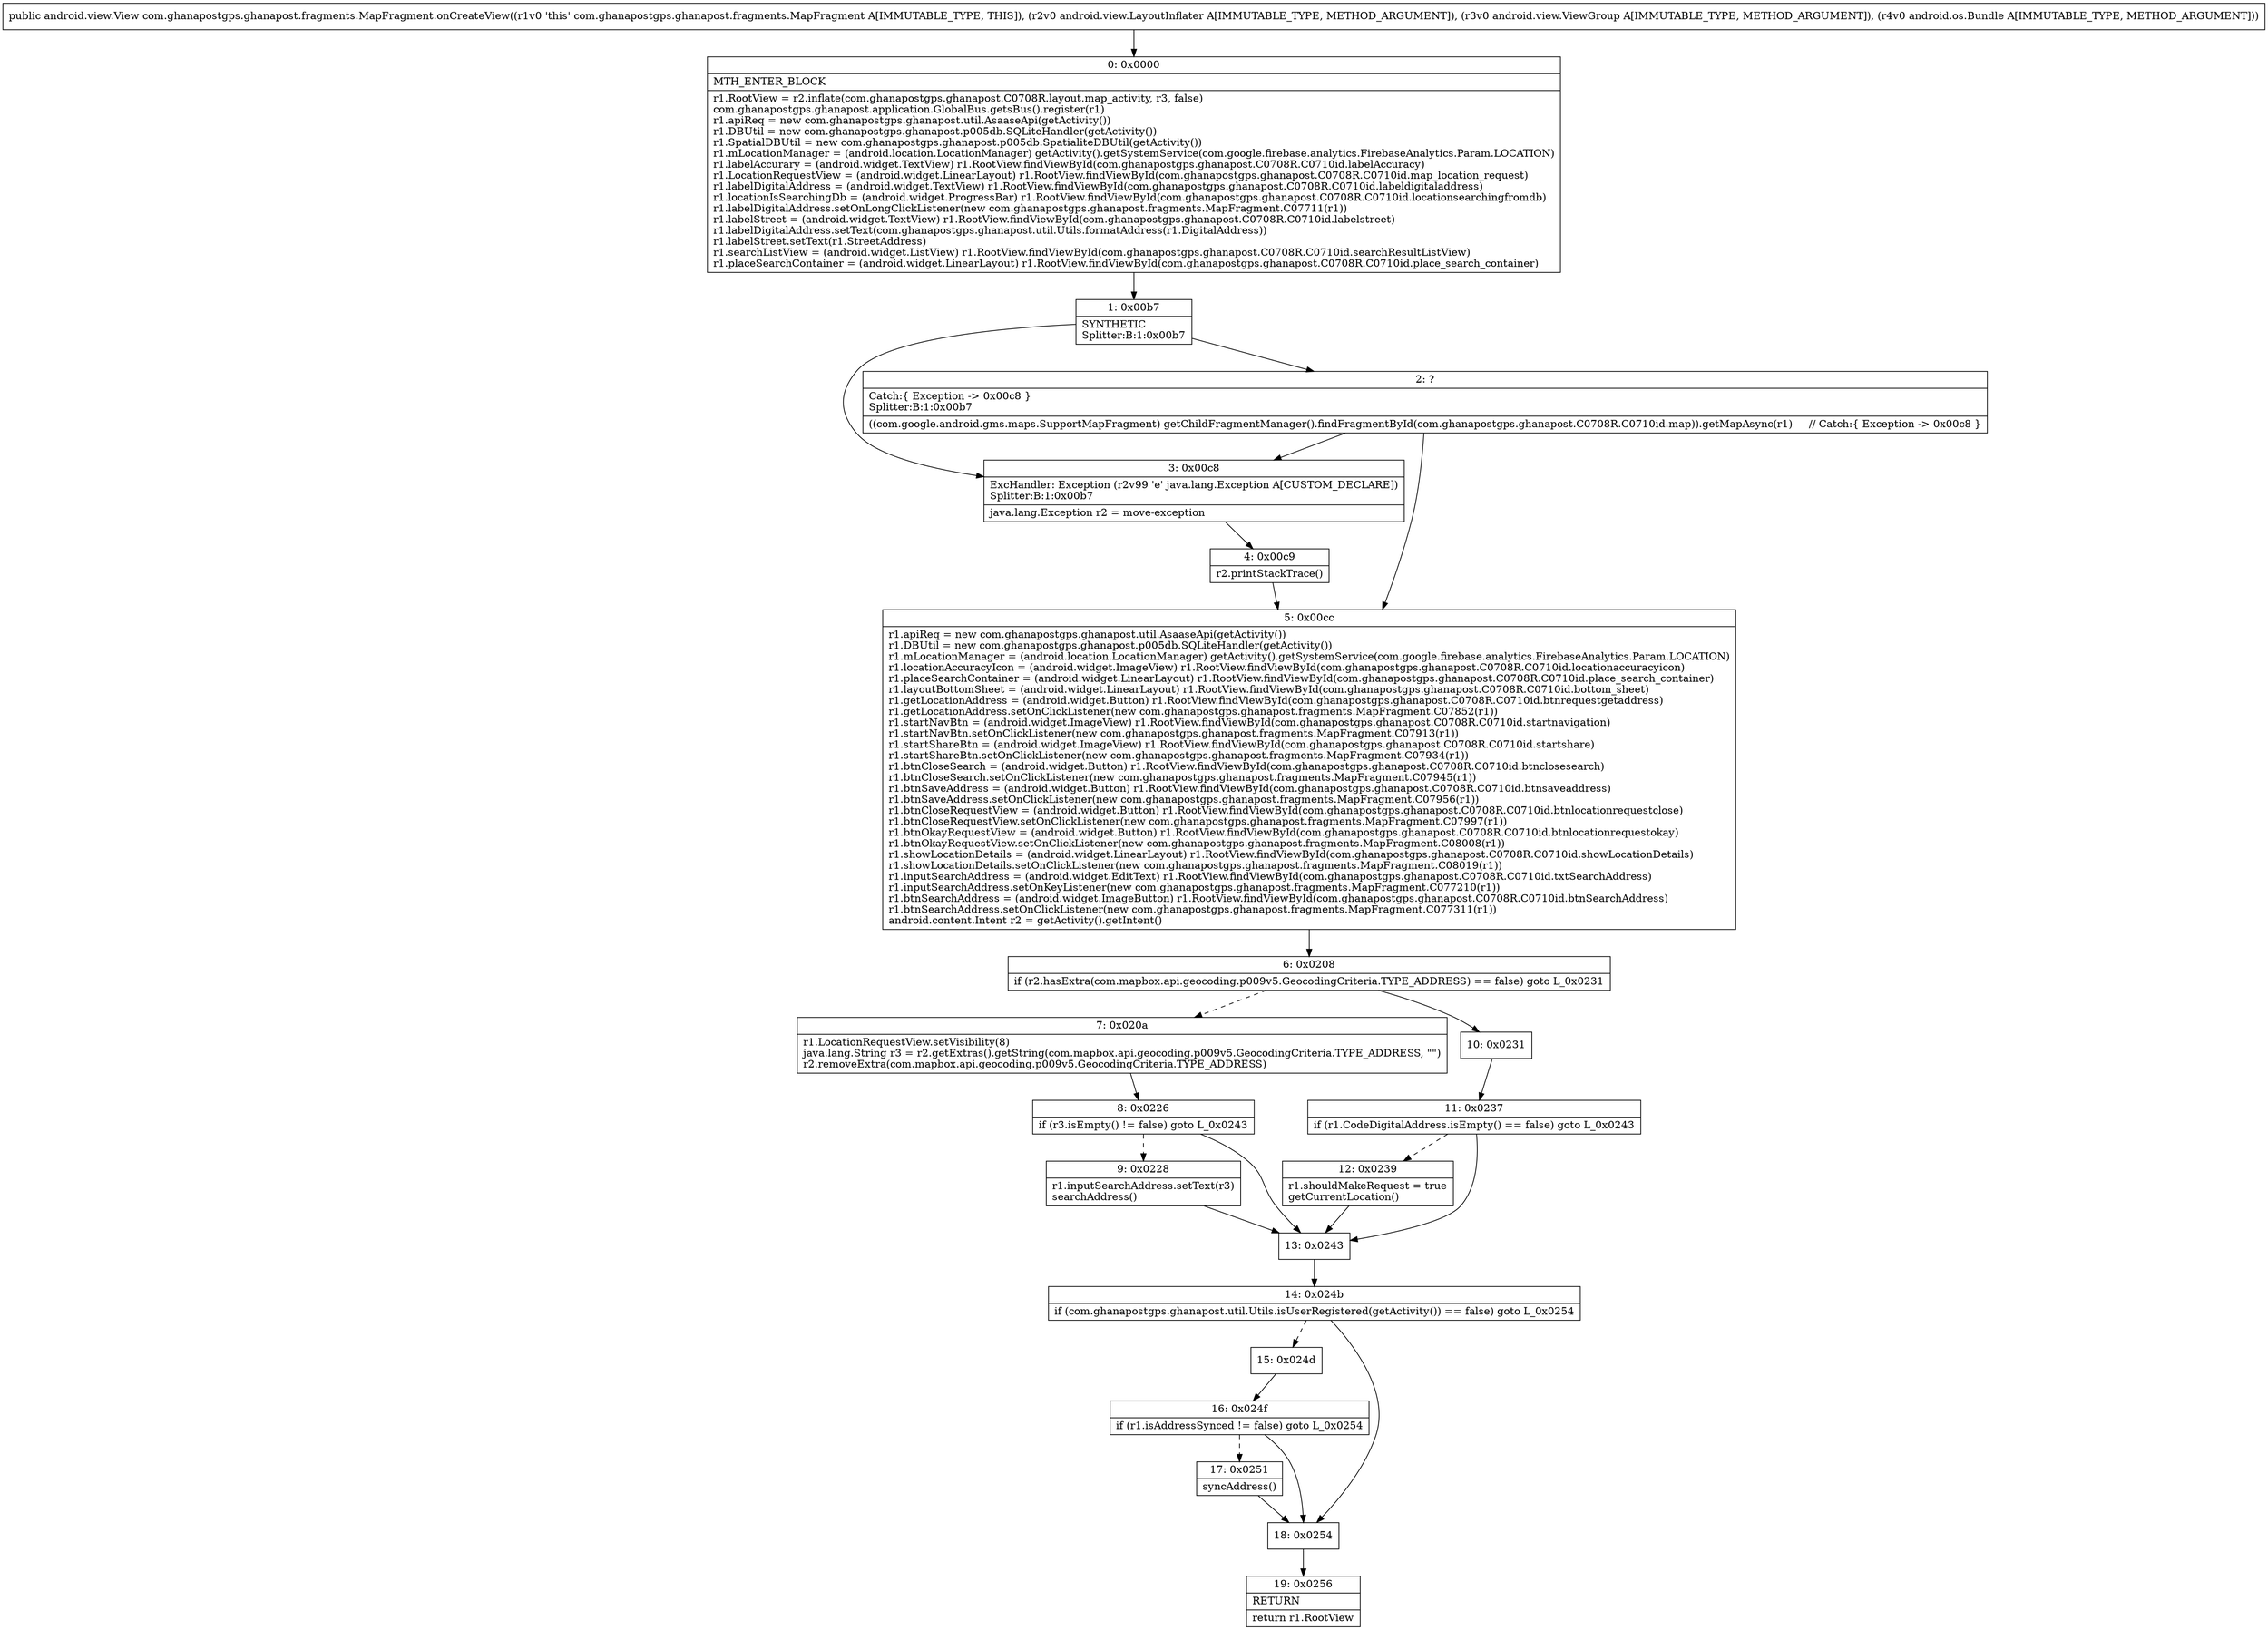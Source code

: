 digraph "CFG forcom.ghanapostgps.ghanapost.fragments.MapFragment.onCreateView(Landroid\/view\/LayoutInflater;Landroid\/view\/ViewGroup;Landroid\/os\/Bundle;)Landroid\/view\/View;" {
Node_0 [shape=record,label="{0\:\ 0x0000|MTH_ENTER_BLOCK\l|r1.RootView = r2.inflate(com.ghanapostgps.ghanapost.C0708R.layout.map_activity, r3, false)\lcom.ghanapostgps.ghanapost.application.GlobalBus.getsBus().register(r1)\lr1.apiReq = new com.ghanapostgps.ghanapost.util.AsaaseApi(getActivity())\lr1.DBUtil = new com.ghanapostgps.ghanapost.p005db.SQLiteHandler(getActivity())\lr1.SpatialDBUtil = new com.ghanapostgps.ghanapost.p005db.SpatialiteDBUtil(getActivity())\lr1.mLocationManager = (android.location.LocationManager) getActivity().getSystemService(com.google.firebase.analytics.FirebaseAnalytics.Param.LOCATION)\lr1.labelAccurary = (android.widget.TextView) r1.RootView.findViewById(com.ghanapostgps.ghanapost.C0708R.C0710id.labelAccuracy)\lr1.LocationRequestView = (android.widget.LinearLayout) r1.RootView.findViewById(com.ghanapostgps.ghanapost.C0708R.C0710id.map_location_request)\lr1.labelDigitalAddress = (android.widget.TextView) r1.RootView.findViewById(com.ghanapostgps.ghanapost.C0708R.C0710id.labeldigitaladdress)\lr1.locationIsSearchingDb = (android.widget.ProgressBar) r1.RootView.findViewById(com.ghanapostgps.ghanapost.C0708R.C0710id.locationsearchingfromdb)\lr1.labelDigitalAddress.setOnLongClickListener(new com.ghanapostgps.ghanapost.fragments.MapFragment.C07711(r1))\lr1.labelStreet = (android.widget.TextView) r1.RootView.findViewById(com.ghanapostgps.ghanapost.C0708R.C0710id.labelstreet)\lr1.labelDigitalAddress.setText(com.ghanapostgps.ghanapost.util.Utils.formatAddress(r1.DigitalAddress))\lr1.labelStreet.setText(r1.StreetAddress)\lr1.searchListView = (android.widget.ListView) r1.RootView.findViewById(com.ghanapostgps.ghanapost.C0708R.C0710id.searchResultListView)\lr1.placeSearchContainer = (android.widget.LinearLayout) r1.RootView.findViewById(com.ghanapostgps.ghanapost.C0708R.C0710id.place_search_container)\l}"];
Node_1 [shape=record,label="{1\:\ 0x00b7|SYNTHETIC\lSplitter:B:1:0x00b7\l}"];
Node_2 [shape=record,label="{2\:\ ?|Catch:\{ Exception \-\> 0x00c8 \}\lSplitter:B:1:0x00b7\l|((com.google.android.gms.maps.SupportMapFragment) getChildFragmentManager().findFragmentById(com.ghanapostgps.ghanapost.C0708R.C0710id.map)).getMapAsync(r1)     \/\/ Catch:\{ Exception \-\> 0x00c8 \}\l}"];
Node_3 [shape=record,label="{3\:\ 0x00c8|ExcHandler: Exception (r2v99 'e' java.lang.Exception A[CUSTOM_DECLARE])\lSplitter:B:1:0x00b7\l|java.lang.Exception r2 = move\-exception\l}"];
Node_4 [shape=record,label="{4\:\ 0x00c9|r2.printStackTrace()\l}"];
Node_5 [shape=record,label="{5\:\ 0x00cc|r1.apiReq = new com.ghanapostgps.ghanapost.util.AsaaseApi(getActivity())\lr1.DBUtil = new com.ghanapostgps.ghanapost.p005db.SQLiteHandler(getActivity())\lr1.mLocationManager = (android.location.LocationManager) getActivity().getSystemService(com.google.firebase.analytics.FirebaseAnalytics.Param.LOCATION)\lr1.locationAccuracyIcon = (android.widget.ImageView) r1.RootView.findViewById(com.ghanapostgps.ghanapost.C0708R.C0710id.locationaccuracyicon)\lr1.placeSearchContainer = (android.widget.LinearLayout) r1.RootView.findViewById(com.ghanapostgps.ghanapost.C0708R.C0710id.place_search_container)\lr1.layoutBottomSheet = (android.widget.LinearLayout) r1.RootView.findViewById(com.ghanapostgps.ghanapost.C0708R.C0710id.bottom_sheet)\lr1.getLocationAddress = (android.widget.Button) r1.RootView.findViewById(com.ghanapostgps.ghanapost.C0708R.C0710id.btnrequestgetaddress)\lr1.getLocationAddress.setOnClickListener(new com.ghanapostgps.ghanapost.fragments.MapFragment.C07852(r1))\lr1.startNavBtn = (android.widget.ImageView) r1.RootView.findViewById(com.ghanapostgps.ghanapost.C0708R.C0710id.startnavigation)\lr1.startNavBtn.setOnClickListener(new com.ghanapostgps.ghanapost.fragments.MapFragment.C07913(r1))\lr1.startShareBtn = (android.widget.ImageView) r1.RootView.findViewById(com.ghanapostgps.ghanapost.C0708R.C0710id.startshare)\lr1.startShareBtn.setOnClickListener(new com.ghanapostgps.ghanapost.fragments.MapFragment.C07934(r1))\lr1.btnCloseSearch = (android.widget.Button) r1.RootView.findViewById(com.ghanapostgps.ghanapost.C0708R.C0710id.btnclosesearch)\lr1.btnCloseSearch.setOnClickListener(new com.ghanapostgps.ghanapost.fragments.MapFragment.C07945(r1))\lr1.btnSaveAddress = (android.widget.Button) r1.RootView.findViewById(com.ghanapostgps.ghanapost.C0708R.C0710id.btnsaveaddress)\lr1.btnSaveAddress.setOnClickListener(new com.ghanapostgps.ghanapost.fragments.MapFragment.C07956(r1))\lr1.btnCloseRequestView = (android.widget.Button) r1.RootView.findViewById(com.ghanapostgps.ghanapost.C0708R.C0710id.btnlocationrequestclose)\lr1.btnCloseRequestView.setOnClickListener(new com.ghanapostgps.ghanapost.fragments.MapFragment.C07997(r1))\lr1.btnOkayRequestView = (android.widget.Button) r1.RootView.findViewById(com.ghanapostgps.ghanapost.C0708R.C0710id.btnlocationrequestokay)\lr1.btnOkayRequestView.setOnClickListener(new com.ghanapostgps.ghanapost.fragments.MapFragment.C08008(r1))\lr1.showLocationDetails = (android.widget.LinearLayout) r1.RootView.findViewById(com.ghanapostgps.ghanapost.C0708R.C0710id.showLocationDetails)\lr1.showLocationDetails.setOnClickListener(new com.ghanapostgps.ghanapost.fragments.MapFragment.C08019(r1))\lr1.inputSearchAddress = (android.widget.EditText) r1.RootView.findViewById(com.ghanapostgps.ghanapost.C0708R.C0710id.txtSearchAddress)\lr1.inputSearchAddress.setOnKeyListener(new com.ghanapostgps.ghanapost.fragments.MapFragment.C077210(r1))\lr1.btnSearchAddress = (android.widget.ImageButton) r1.RootView.findViewById(com.ghanapostgps.ghanapost.C0708R.C0710id.btnSearchAddress)\lr1.btnSearchAddress.setOnClickListener(new com.ghanapostgps.ghanapost.fragments.MapFragment.C077311(r1))\landroid.content.Intent r2 = getActivity().getIntent()\l}"];
Node_6 [shape=record,label="{6\:\ 0x0208|if (r2.hasExtra(com.mapbox.api.geocoding.p009v5.GeocodingCriteria.TYPE_ADDRESS) == false) goto L_0x0231\l}"];
Node_7 [shape=record,label="{7\:\ 0x020a|r1.LocationRequestView.setVisibility(8)\ljava.lang.String r3 = r2.getExtras().getString(com.mapbox.api.geocoding.p009v5.GeocodingCriteria.TYPE_ADDRESS, \"\")\lr2.removeExtra(com.mapbox.api.geocoding.p009v5.GeocodingCriteria.TYPE_ADDRESS)\l}"];
Node_8 [shape=record,label="{8\:\ 0x0226|if (r3.isEmpty() != false) goto L_0x0243\l}"];
Node_9 [shape=record,label="{9\:\ 0x0228|r1.inputSearchAddress.setText(r3)\lsearchAddress()\l}"];
Node_10 [shape=record,label="{10\:\ 0x0231}"];
Node_11 [shape=record,label="{11\:\ 0x0237|if (r1.CodeDigitalAddress.isEmpty() == false) goto L_0x0243\l}"];
Node_12 [shape=record,label="{12\:\ 0x0239|r1.shouldMakeRequest = true\lgetCurrentLocation()\l}"];
Node_13 [shape=record,label="{13\:\ 0x0243}"];
Node_14 [shape=record,label="{14\:\ 0x024b|if (com.ghanapostgps.ghanapost.util.Utils.isUserRegistered(getActivity()) == false) goto L_0x0254\l}"];
Node_15 [shape=record,label="{15\:\ 0x024d}"];
Node_16 [shape=record,label="{16\:\ 0x024f|if (r1.isAddressSynced != false) goto L_0x0254\l}"];
Node_17 [shape=record,label="{17\:\ 0x0251|syncAddress()\l}"];
Node_18 [shape=record,label="{18\:\ 0x0254}"];
Node_19 [shape=record,label="{19\:\ 0x0256|RETURN\l|return r1.RootView\l}"];
MethodNode[shape=record,label="{public android.view.View com.ghanapostgps.ghanapost.fragments.MapFragment.onCreateView((r1v0 'this' com.ghanapostgps.ghanapost.fragments.MapFragment A[IMMUTABLE_TYPE, THIS]), (r2v0 android.view.LayoutInflater A[IMMUTABLE_TYPE, METHOD_ARGUMENT]), (r3v0 android.view.ViewGroup A[IMMUTABLE_TYPE, METHOD_ARGUMENT]), (r4v0 android.os.Bundle A[IMMUTABLE_TYPE, METHOD_ARGUMENT])) }"];
MethodNode -> Node_0;
Node_0 -> Node_1;
Node_1 -> Node_2;
Node_1 -> Node_3;
Node_2 -> Node_3;
Node_2 -> Node_5;
Node_3 -> Node_4;
Node_4 -> Node_5;
Node_5 -> Node_6;
Node_6 -> Node_7[style=dashed];
Node_6 -> Node_10;
Node_7 -> Node_8;
Node_8 -> Node_9[style=dashed];
Node_8 -> Node_13;
Node_9 -> Node_13;
Node_10 -> Node_11;
Node_11 -> Node_12[style=dashed];
Node_11 -> Node_13;
Node_12 -> Node_13;
Node_13 -> Node_14;
Node_14 -> Node_15[style=dashed];
Node_14 -> Node_18;
Node_15 -> Node_16;
Node_16 -> Node_17[style=dashed];
Node_16 -> Node_18;
Node_17 -> Node_18;
Node_18 -> Node_19;
}

